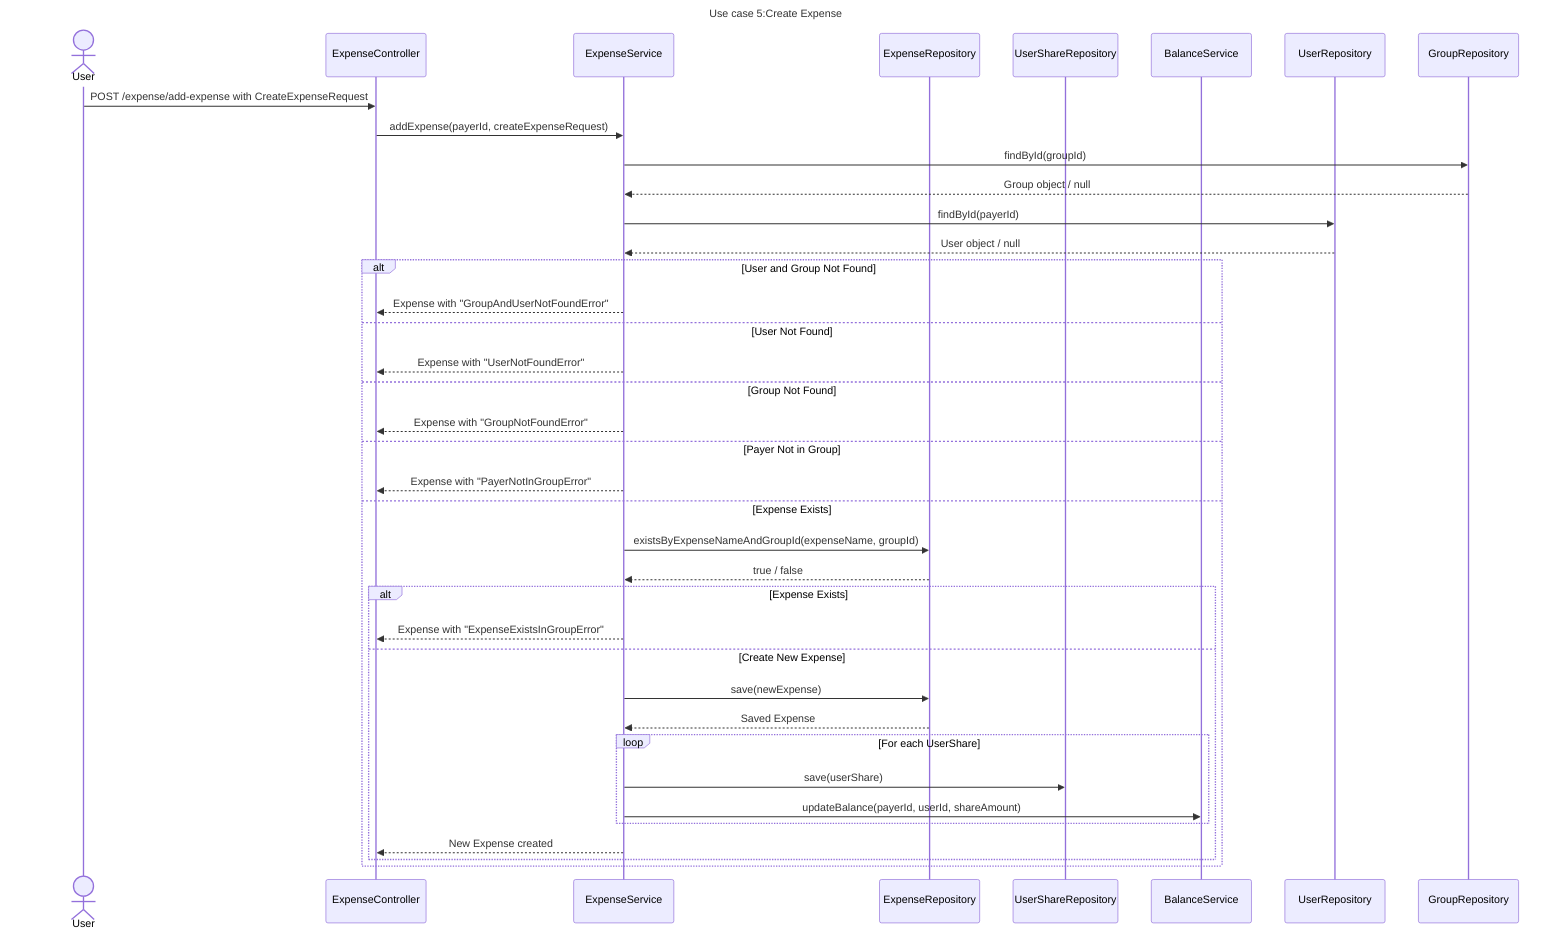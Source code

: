 ---
## Sequence Diagram for user case 5
---

sequenceDiagram
    title Use case 5:Create Expense
    actor User
    participant ExpenseController
    participant ExpenseService
    participant ExpenseRepository
    participant UserShareRepository
    participant BalanceService
    participant UserRepository
    participant GroupRepository

    User->>ExpenseController: POST /expense/add-expense with CreateExpenseRequest
    ExpenseController->>ExpenseService: addExpense(payerId, createExpenseRequest)
    ExpenseService->>GroupRepository: findById(groupId)
    GroupRepository-->>ExpenseService: Group object / null
    ExpenseService->>UserRepository: findById(payerId)
    UserRepository-->>ExpenseService: User object / null

    alt User and Group Not Found
        ExpenseService-->>ExpenseController: Expense with "GroupAndUserNotFoundError"
    else User Not Found
        ExpenseService-->>ExpenseController: Expense with "UserNotFoundError"
    else Group Not Found
        ExpenseService-->>ExpenseController: Expense with "GroupNotFoundError"
    else Payer Not in Group
        ExpenseService-->>ExpenseController: Expense with "PayerNotInGroupError"
    else Expense Exists
        ExpenseService->>ExpenseRepository: existsByExpenseNameAndGroupId(expenseName, groupId)
        ExpenseRepository-->>ExpenseService: true / false
        alt Expense Exists
            ExpenseService-->>ExpenseController: Expense with "ExpenseExistsInGroupError"
        else Create New Expense
            ExpenseService->>ExpenseRepository: save(newExpense)
            ExpenseRepository-->>ExpenseService: Saved Expense
            loop For each UserShare
                ExpenseService->>UserShareRepository: save(userShare)
                ExpenseService->>BalanceService: updateBalance(payerId, userId, shareAmount)
            end
            ExpenseService-->>ExpenseController: New Expense created
        end
    end